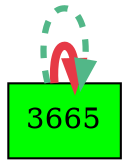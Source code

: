 digraph G{
rankdir=LR;
3665 [style=filled, shape=box, fillcolor="#00fe00", label="3665"];
3665 -> 3665 [color="#e63946",penwidth=4.00];
3665 -> 3665 [color="#52b788",style=dashed,penwidth=3.00];
}